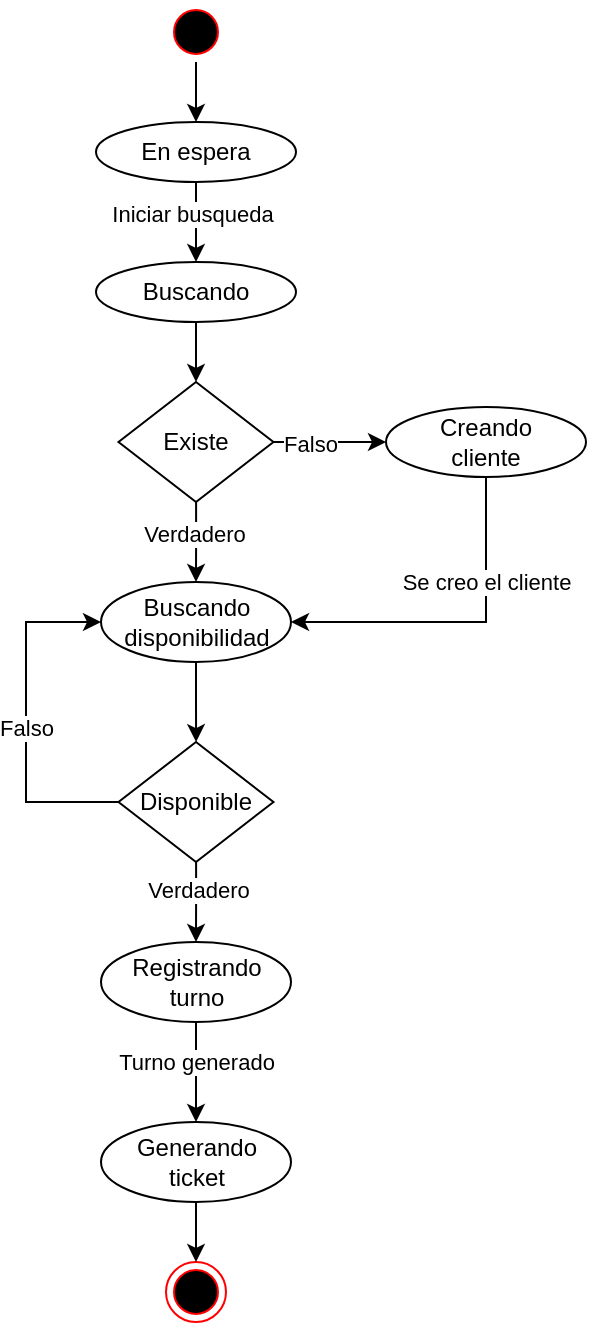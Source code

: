 <mxfile version="14.6.6" type="device"><diagram id="kgpKYQtTHZ0yAKxKKP6v" name="Page-1"><mxGraphModel dx="770" dy="443" grid="1" gridSize="10" guides="1" tooltips="1" connect="1" arrows="1" fold="1" page="1" pageScale="1" pageWidth="850" pageHeight="1100" math="0" shadow="0"><root><mxCell id="0"/><mxCell id="1" parent="0"/><mxCell id="CAp-Xy2B_Mppur41suoQ-5" value="" style="ellipse;html=1;shape=endState;fillColor=#000000;strokeColor=#ff0000;" vertex="1" parent="1"><mxGeometry x="120" y="680" width="30" height="30" as="geometry"/></mxCell><mxCell id="CAp-Xy2B_Mppur41suoQ-12" style="edgeStyle=orthogonalEdgeStyle;rounded=0;orthogonalLoop=1;jettySize=auto;html=1;" edge="1" parent="1" source="CAp-Xy2B_Mppur41suoQ-7" target="CAp-Xy2B_Mppur41suoQ-11"><mxGeometry relative="1" as="geometry"><mxPoint x="150" y="117" as="targetPoint"/></mxGeometry></mxCell><mxCell id="CAp-Xy2B_Mppur41suoQ-7" value="" style="ellipse;html=1;shape=startState;fillColor=#000000;strokeColor=#ff0000;" vertex="1" parent="1"><mxGeometry x="120" y="50" width="30" height="30" as="geometry"/></mxCell><mxCell id="CAp-Xy2B_Mppur41suoQ-15" style="edgeStyle=orthogonalEdgeStyle;rounded=0;orthogonalLoop=1;jettySize=auto;html=1;" edge="1" parent="1" source="CAp-Xy2B_Mppur41suoQ-11" target="CAp-Xy2B_Mppur41suoQ-14"><mxGeometry relative="1" as="geometry"/></mxCell><mxCell id="CAp-Xy2B_Mppur41suoQ-16" value="&lt;div&gt;Iniciar busqueda&lt;/div&gt;" style="edgeLabel;html=1;align=center;verticalAlign=middle;resizable=0;points=[];" vertex="1" connectable="0" parent="CAp-Xy2B_Mppur41suoQ-15"><mxGeometry x="-0.192" y="-2" relative="1" as="geometry"><mxPoint as="offset"/></mxGeometry></mxCell><mxCell id="CAp-Xy2B_Mppur41suoQ-11" value="En espera" style="ellipse;whiteSpace=wrap;html=1;" vertex="1" parent="1"><mxGeometry x="85" y="110" width="100" height="30" as="geometry"/></mxCell><mxCell id="CAp-Xy2B_Mppur41suoQ-19" style="edgeStyle=orthogonalEdgeStyle;rounded=0;orthogonalLoop=1;jettySize=auto;html=1;entryX=0.5;entryY=0;entryDx=0;entryDy=0;" edge="1" parent="1" source="CAp-Xy2B_Mppur41suoQ-14" target="CAp-Xy2B_Mppur41suoQ-18"><mxGeometry relative="1" as="geometry"/></mxCell><mxCell id="CAp-Xy2B_Mppur41suoQ-14" value="&lt;div&gt;Buscando&lt;/div&gt;" style="ellipse;whiteSpace=wrap;html=1;" vertex="1" parent="1"><mxGeometry x="85" y="180" width="100" height="30" as="geometry"/></mxCell><mxCell id="CAp-Xy2B_Mppur41suoQ-26" value="&lt;div&gt;Se creo el cliente&lt;/div&gt;" style="edgeStyle=orthogonalEdgeStyle;rounded=0;orthogonalLoop=1;jettySize=auto;html=1;" edge="1" parent="1" source="CAp-Xy2B_Mppur41suoQ-17" target="CAp-Xy2B_Mppur41suoQ-23"><mxGeometry x="-0.383" relative="1" as="geometry"><Array as="points"><mxPoint x="280" y="360"/></Array><mxPoint as="offset"/></mxGeometry></mxCell><mxCell id="CAp-Xy2B_Mppur41suoQ-17" value="&lt;div&gt;Creando&lt;/div&gt;&lt;div&gt;cliente&lt;/div&gt;" style="ellipse;whiteSpace=wrap;html=1;" vertex="1" parent="1"><mxGeometry x="230" y="252.5" width="100" height="35" as="geometry"/></mxCell><mxCell id="CAp-Xy2B_Mppur41suoQ-20" style="edgeStyle=orthogonalEdgeStyle;rounded=0;orthogonalLoop=1;jettySize=auto;html=1;" edge="1" parent="1" source="CAp-Xy2B_Mppur41suoQ-18" target="CAp-Xy2B_Mppur41suoQ-17"><mxGeometry relative="1" as="geometry"/></mxCell><mxCell id="CAp-Xy2B_Mppur41suoQ-21" value="Falso" style="edgeLabel;html=1;align=center;verticalAlign=middle;resizable=0;points=[];" vertex="1" connectable="0" parent="CAp-Xy2B_Mppur41suoQ-20"><mxGeometry x="-0.375" y="-1" relative="1" as="geometry"><mxPoint as="offset"/></mxGeometry></mxCell><mxCell id="CAp-Xy2B_Mppur41suoQ-24" style="edgeStyle=orthogonalEdgeStyle;rounded=0;orthogonalLoop=1;jettySize=auto;html=1;" edge="1" parent="1" source="CAp-Xy2B_Mppur41suoQ-18" target="CAp-Xy2B_Mppur41suoQ-23"><mxGeometry relative="1" as="geometry"/></mxCell><mxCell id="CAp-Xy2B_Mppur41suoQ-25" value="Verdadero" style="edgeLabel;html=1;align=center;verticalAlign=middle;resizable=0;points=[];" vertex="1" connectable="0" parent="CAp-Xy2B_Mppur41suoQ-24"><mxGeometry x="-0.238" y="-1" relative="1" as="geometry"><mxPoint as="offset"/></mxGeometry></mxCell><mxCell id="CAp-Xy2B_Mppur41suoQ-18" value="Existe" style="rhombus;whiteSpace=wrap;html=1;" vertex="1" parent="1"><mxGeometry x="96.25" y="240" width="77.5" height="60" as="geometry"/></mxCell><mxCell id="CAp-Xy2B_Mppur41suoQ-29" style="edgeStyle=orthogonalEdgeStyle;rounded=0;orthogonalLoop=1;jettySize=auto;html=1;" edge="1" parent="1" source="CAp-Xy2B_Mppur41suoQ-23" target="CAp-Xy2B_Mppur41suoQ-28"><mxGeometry relative="1" as="geometry"><mxPoint x="230" y="400" as="targetPoint"/><Array as="points"/></mxGeometry></mxCell><mxCell id="CAp-Xy2B_Mppur41suoQ-23" value="&lt;div&gt;Buscando&lt;/div&gt;&lt;div&gt;disponibilidad&lt;br&gt;&lt;/div&gt;" style="ellipse;whiteSpace=wrap;html=1;" vertex="1" parent="1"><mxGeometry x="87.5" y="340" width="95" height="40" as="geometry"/></mxCell><mxCell id="CAp-Xy2B_Mppur41suoQ-36" style="edgeStyle=orthogonalEdgeStyle;rounded=0;orthogonalLoop=1;jettySize=auto;html=1;entryX=0.5;entryY=0;entryDx=0;entryDy=0;" edge="1" parent="1" source="CAp-Xy2B_Mppur41suoQ-27" target="CAp-Xy2B_Mppur41suoQ-35"><mxGeometry relative="1" as="geometry"/></mxCell><mxCell id="CAp-Xy2B_Mppur41suoQ-42" value="Turno generado" style="edgeLabel;html=1;align=center;verticalAlign=middle;resizable=0;points=[];" vertex="1" connectable="0" parent="CAp-Xy2B_Mppur41suoQ-36"><mxGeometry x="0.271" relative="1" as="geometry"><mxPoint y="-12" as="offset"/></mxGeometry></mxCell><mxCell id="CAp-Xy2B_Mppur41suoQ-27" value="&lt;div&gt;Registrando&lt;/div&gt;&lt;div&gt;turno&lt;br&gt;&lt;/div&gt;" style="ellipse;whiteSpace=wrap;html=1;" vertex="1" parent="1"><mxGeometry x="87.5" y="520" width="95" height="40" as="geometry"/></mxCell><mxCell id="CAp-Xy2B_Mppur41suoQ-30" style="edgeStyle=orthogonalEdgeStyle;rounded=0;orthogonalLoop=1;jettySize=auto;html=1;entryX=0.5;entryY=0;entryDx=0;entryDy=0;" edge="1" parent="1" source="CAp-Xy2B_Mppur41suoQ-28" target="CAp-Xy2B_Mppur41suoQ-27"><mxGeometry relative="1" as="geometry"/></mxCell><mxCell id="CAp-Xy2B_Mppur41suoQ-33" value="Verdadero" style="edgeLabel;html=1;align=center;verticalAlign=middle;resizable=0;points=[];" vertex="1" connectable="0" parent="CAp-Xy2B_Mppur41suoQ-30"><mxGeometry x="-0.304" y="1" relative="1" as="geometry"><mxPoint as="offset"/></mxGeometry></mxCell><mxCell id="CAp-Xy2B_Mppur41suoQ-31" style="edgeStyle=orthogonalEdgeStyle;rounded=0;orthogonalLoop=1;jettySize=auto;html=1;entryX=0;entryY=0.5;entryDx=0;entryDy=0;" edge="1" parent="1" source="CAp-Xy2B_Mppur41suoQ-28" target="CAp-Xy2B_Mppur41suoQ-23"><mxGeometry relative="1" as="geometry"><Array as="points"><mxPoint x="50" y="450"/><mxPoint x="50" y="360"/></Array></mxGeometry></mxCell><mxCell id="CAp-Xy2B_Mppur41suoQ-32" value="Falso" style="edgeLabel;html=1;align=center;verticalAlign=middle;resizable=0;points=[];" vertex="1" connectable="0" parent="CAp-Xy2B_Mppur41suoQ-31"><mxGeometry x="-0.038" relative="1" as="geometry"><mxPoint as="offset"/></mxGeometry></mxCell><mxCell id="CAp-Xy2B_Mppur41suoQ-28" value="Disponible" style="rhombus;whiteSpace=wrap;html=1;" vertex="1" parent="1"><mxGeometry x="96.25" y="420" width="77.5" height="60" as="geometry"/></mxCell><mxCell id="CAp-Xy2B_Mppur41suoQ-37" style="edgeStyle=orthogonalEdgeStyle;rounded=0;orthogonalLoop=1;jettySize=auto;html=1;" edge="1" parent="1" source="CAp-Xy2B_Mppur41suoQ-35" target="CAp-Xy2B_Mppur41suoQ-5"><mxGeometry relative="1" as="geometry"/></mxCell><mxCell id="CAp-Xy2B_Mppur41suoQ-35" value="&lt;div&gt;Generando&lt;/div&gt;&lt;div&gt;ticket&lt;br&gt;&lt;/div&gt;" style="ellipse;whiteSpace=wrap;html=1;" vertex="1" parent="1"><mxGeometry x="87.5" y="610" width="95" height="40" as="geometry"/></mxCell></root></mxGraphModel></diagram></mxfile>